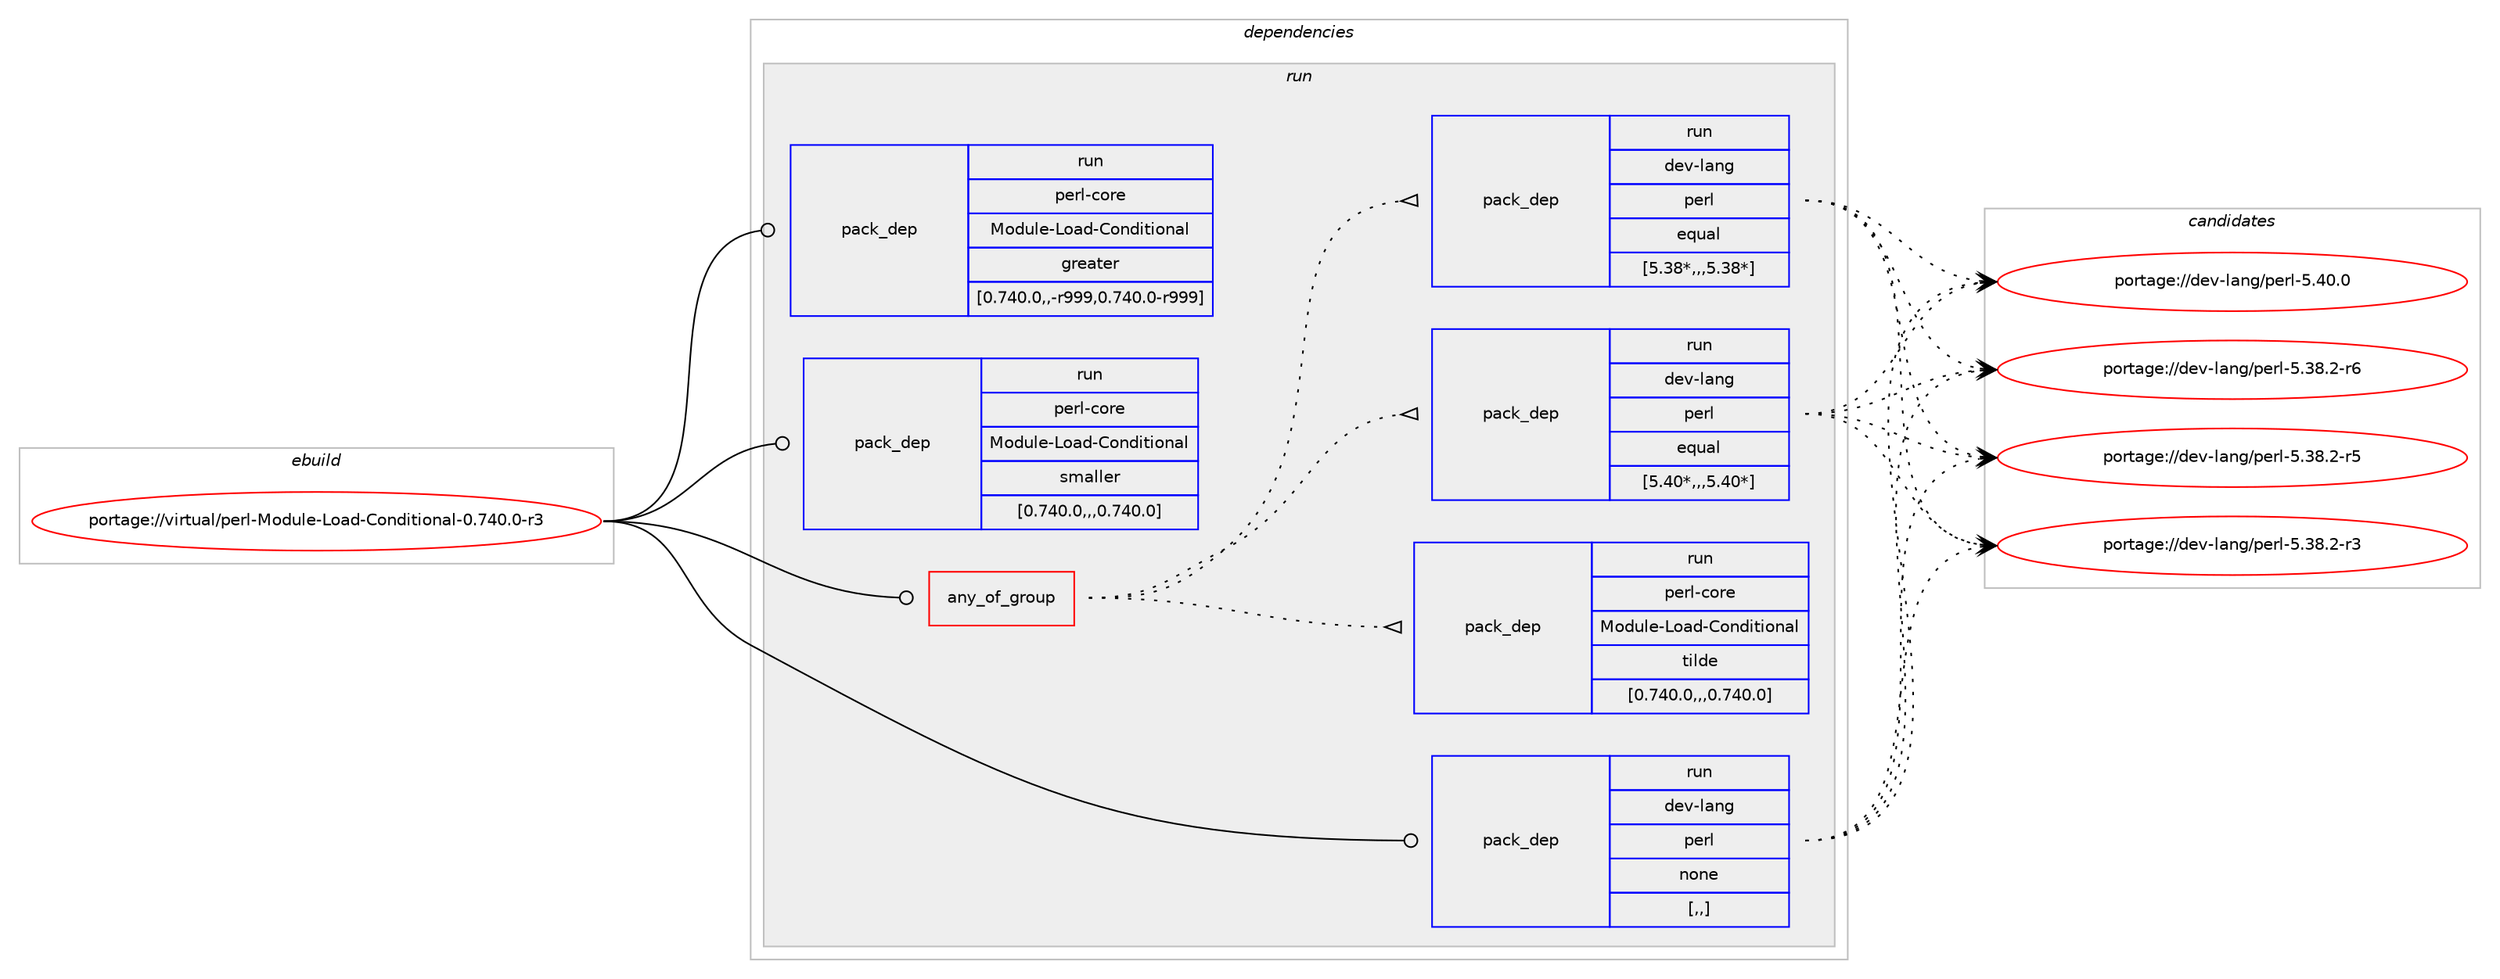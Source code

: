digraph prolog {

# *************
# Graph options
# *************

newrank=true;
concentrate=true;
compound=true;
graph [rankdir=LR,fontname=Helvetica,fontsize=10,ranksep=1.5];#, ranksep=2.5, nodesep=0.2];
edge  [arrowhead=vee];
node  [fontname=Helvetica,fontsize=10];

# **********
# The ebuild
# **********

subgraph cluster_leftcol {
color=gray;
label=<<i>ebuild</i>>;
id [label="portage://virtual/perl-Module-Load-Conditional-0.740.0-r3", color=red, width=4, href="../virtual/perl-Module-Load-Conditional-0.740.0-r3.svg"];
}

# ****************
# The dependencies
# ****************

subgraph cluster_midcol {
color=gray;
label=<<i>dependencies</i>>;
subgraph cluster_compile {
fillcolor="#eeeeee";
style=filled;
label=<<i>compile</i>>;
}
subgraph cluster_compileandrun {
fillcolor="#eeeeee";
style=filled;
label=<<i>compile and run</i>>;
}
subgraph cluster_run {
fillcolor="#eeeeee";
style=filled;
label=<<i>run</i>>;
subgraph any33 {
dependency2620 [label=<<TABLE BORDER="0" CELLBORDER="1" CELLSPACING="0" CELLPADDING="4"><TR><TD CELLPADDING="10">any_of_group</TD></TR></TABLE>>, shape=none, color=red];subgraph pack2117 {
dependency2621 [label=<<TABLE BORDER="0" CELLBORDER="1" CELLSPACING="0" CELLPADDING="4" WIDTH="220"><TR><TD ROWSPAN="6" CELLPADDING="30">pack_dep</TD></TR><TR><TD WIDTH="110">run</TD></TR><TR><TD>dev-lang</TD></TR><TR><TD>perl</TD></TR><TR><TD>equal</TD></TR><TR><TD>[5.40*,,,5.40*]</TD></TR></TABLE>>, shape=none, color=blue];
}
dependency2620:e -> dependency2621:w [weight=20,style="dotted",arrowhead="oinv"];
subgraph pack2118 {
dependency2622 [label=<<TABLE BORDER="0" CELLBORDER="1" CELLSPACING="0" CELLPADDING="4" WIDTH="220"><TR><TD ROWSPAN="6" CELLPADDING="30">pack_dep</TD></TR><TR><TD WIDTH="110">run</TD></TR><TR><TD>dev-lang</TD></TR><TR><TD>perl</TD></TR><TR><TD>equal</TD></TR><TR><TD>[5.38*,,,5.38*]</TD></TR></TABLE>>, shape=none, color=blue];
}
dependency2620:e -> dependency2622:w [weight=20,style="dotted",arrowhead="oinv"];
subgraph pack2119 {
dependency2623 [label=<<TABLE BORDER="0" CELLBORDER="1" CELLSPACING="0" CELLPADDING="4" WIDTH="220"><TR><TD ROWSPAN="6" CELLPADDING="30">pack_dep</TD></TR><TR><TD WIDTH="110">run</TD></TR><TR><TD>perl-core</TD></TR><TR><TD>Module-Load-Conditional</TD></TR><TR><TD>tilde</TD></TR><TR><TD>[0.740.0,,,0.740.0]</TD></TR></TABLE>>, shape=none, color=blue];
}
dependency2620:e -> dependency2623:w [weight=20,style="dotted",arrowhead="oinv"];
}
id:e -> dependency2620:w [weight=20,style="solid",arrowhead="odot"];
subgraph pack2120 {
dependency2624 [label=<<TABLE BORDER="0" CELLBORDER="1" CELLSPACING="0" CELLPADDING="4" WIDTH="220"><TR><TD ROWSPAN="6" CELLPADDING="30">pack_dep</TD></TR><TR><TD WIDTH="110">run</TD></TR><TR><TD>dev-lang</TD></TR><TR><TD>perl</TD></TR><TR><TD>none</TD></TR><TR><TD>[,,]</TD></TR></TABLE>>, shape=none, color=blue];
}
id:e -> dependency2624:w [weight=20,style="solid",arrowhead="odot"];
subgraph pack2121 {
dependency2625 [label=<<TABLE BORDER="0" CELLBORDER="1" CELLSPACING="0" CELLPADDING="4" WIDTH="220"><TR><TD ROWSPAN="6" CELLPADDING="30">pack_dep</TD></TR><TR><TD WIDTH="110">run</TD></TR><TR><TD>perl-core</TD></TR><TR><TD>Module-Load-Conditional</TD></TR><TR><TD>greater</TD></TR><TR><TD>[0.740.0,,-r999,0.740.0-r999]</TD></TR></TABLE>>, shape=none, color=blue];
}
id:e -> dependency2625:w [weight=20,style="solid",arrowhead="odot"];
subgraph pack2122 {
dependency2626 [label=<<TABLE BORDER="0" CELLBORDER="1" CELLSPACING="0" CELLPADDING="4" WIDTH="220"><TR><TD ROWSPAN="6" CELLPADDING="30">pack_dep</TD></TR><TR><TD WIDTH="110">run</TD></TR><TR><TD>perl-core</TD></TR><TR><TD>Module-Load-Conditional</TD></TR><TR><TD>smaller</TD></TR><TR><TD>[0.740.0,,,0.740.0]</TD></TR></TABLE>>, shape=none, color=blue];
}
id:e -> dependency2626:w [weight=20,style="solid",arrowhead="odot"];
}
}

# **************
# The candidates
# **************

subgraph cluster_choices {
rank=same;
color=gray;
label=<<i>candidates</i>>;

subgraph choice2117 {
color=black;
nodesep=1;
choice10010111845108971101034711210111410845534652484648 [label="portage://dev-lang/perl-5.40.0", color=red, width=4,href="../dev-lang/perl-5.40.0.svg"];
choice100101118451089711010347112101114108455346515646504511454 [label="portage://dev-lang/perl-5.38.2-r6", color=red, width=4,href="../dev-lang/perl-5.38.2-r6.svg"];
choice100101118451089711010347112101114108455346515646504511453 [label="portage://dev-lang/perl-5.38.2-r5", color=red, width=4,href="../dev-lang/perl-5.38.2-r5.svg"];
choice100101118451089711010347112101114108455346515646504511451 [label="portage://dev-lang/perl-5.38.2-r3", color=red, width=4,href="../dev-lang/perl-5.38.2-r3.svg"];
dependency2621:e -> choice10010111845108971101034711210111410845534652484648:w [style=dotted,weight="100"];
dependency2621:e -> choice100101118451089711010347112101114108455346515646504511454:w [style=dotted,weight="100"];
dependency2621:e -> choice100101118451089711010347112101114108455346515646504511453:w [style=dotted,weight="100"];
dependency2621:e -> choice100101118451089711010347112101114108455346515646504511451:w [style=dotted,weight="100"];
}
subgraph choice2118 {
color=black;
nodesep=1;
choice10010111845108971101034711210111410845534652484648 [label="portage://dev-lang/perl-5.40.0", color=red, width=4,href="../dev-lang/perl-5.40.0.svg"];
choice100101118451089711010347112101114108455346515646504511454 [label="portage://dev-lang/perl-5.38.2-r6", color=red, width=4,href="../dev-lang/perl-5.38.2-r6.svg"];
choice100101118451089711010347112101114108455346515646504511453 [label="portage://dev-lang/perl-5.38.2-r5", color=red, width=4,href="../dev-lang/perl-5.38.2-r5.svg"];
choice100101118451089711010347112101114108455346515646504511451 [label="portage://dev-lang/perl-5.38.2-r3", color=red, width=4,href="../dev-lang/perl-5.38.2-r3.svg"];
dependency2622:e -> choice10010111845108971101034711210111410845534652484648:w [style=dotted,weight="100"];
dependency2622:e -> choice100101118451089711010347112101114108455346515646504511454:w [style=dotted,weight="100"];
dependency2622:e -> choice100101118451089711010347112101114108455346515646504511453:w [style=dotted,weight="100"];
dependency2622:e -> choice100101118451089711010347112101114108455346515646504511451:w [style=dotted,weight="100"];
}
subgraph choice2119 {
color=black;
nodesep=1;
}
subgraph choice2120 {
color=black;
nodesep=1;
choice10010111845108971101034711210111410845534652484648 [label="portage://dev-lang/perl-5.40.0", color=red, width=4,href="../dev-lang/perl-5.40.0.svg"];
choice100101118451089711010347112101114108455346515646504511454 [label="portage://dev-lang/perl-5.38.2-r6", color=red, width=4,href="../dev-lang/perl-5.38.2-r6.svg"];
choice100101118451089711010347112101114108455346515646504511453 [label="portage://dev-lang/perl-5.38.2-r5", color=red, width=4,href="../dev-lang/perl-5.38.2-r5.svg"];
choice100101118451089711010347112101114108455346515646504511451 [label="portage://dev-lang/perl-5.38.2-r3", color=red, width=4,href="../dev-lang/perl-5.38.2-r3.svg"];
dependency2624:e -> choice10010111845108971101034711210111410845534652484648:w [style=dotted,weight="100"];
dependency2624:e -> choice100101118451089711010347112101114108455346515646504511454:w [style=dotted,weight="100"];
dependency2624:e -> choice100101118451089711010347112101114108455346515646504511453:w [style=dotted,weight="100"];
dependency2624:e -> choice100101118451089711010347112101114108455346515646504511451:w [style=dotted,weight="100"];
}
subgraph choice2121 {
color=black;
nodesep=1;
}
subgraph choice2122 {
color=black;
nodesep=1;
}
}

}
